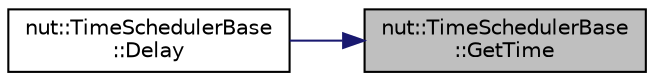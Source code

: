 digraph "nut::TimeSchedulerBase::GetTime"
{
 // LATEX_PDF_SIZE
  edge [fontname="Helvetica",fontsize="10",labelfontname="Helvetica",labelfontsize="10"];
  node [fontname="Helvetica",fontsize="10",shape=record];
  rankdir="RL";
  Node1 [label="nut::TimeSchedulerBase\l::GetTime",height=0.2,width=0.4,color="black", fillcolor="grey75", style="filled", fontcolor="black",tooltip="　現在時刻取得"];
  Node1 -> Node2 [dir="back",color="midnightblue",fontsize="10",style="solid",fontname="Helvetica"];
  Node2 [label="nut::TimeSchedulerBase\l::Delay",height=0.2,width=0.4,color="black", fillcolor="white", style="filled",URL="$d9/d00/classnut_1_1_time_scheduler_base.html#a74653af5e69408033f844439e59520f1",tooltip="　delay関数"];
}
